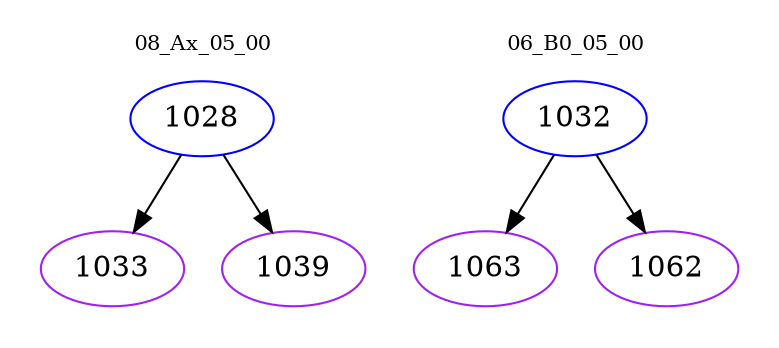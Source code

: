 digraph{
subgraph cluster_0 {
color = white
label = "08_Ax_05_00";
fontsize=10;
T0_1028 [label="1028", color="blue"]
T0_1028 -> T0_1033 [color="black"]
T0_1033 [label="1033", color="purple"]
T0_1028 -> T0_1039 [color="black"]
T0_1039 [label="1039", color="purple"]
}
subgraph cluster_1 {
color = white
label = "06_B0_05_00";
fontsize=10;
T1_1032 [label="1032", color="blue"]
T1_1032 -> T1_1063 [color="black"]
T1_1063 [label="1063", color="purple"]
T1_1032 -> T1_1062 [color="black"]
T1_1062 [label="1062", color="purple"]
}
}
